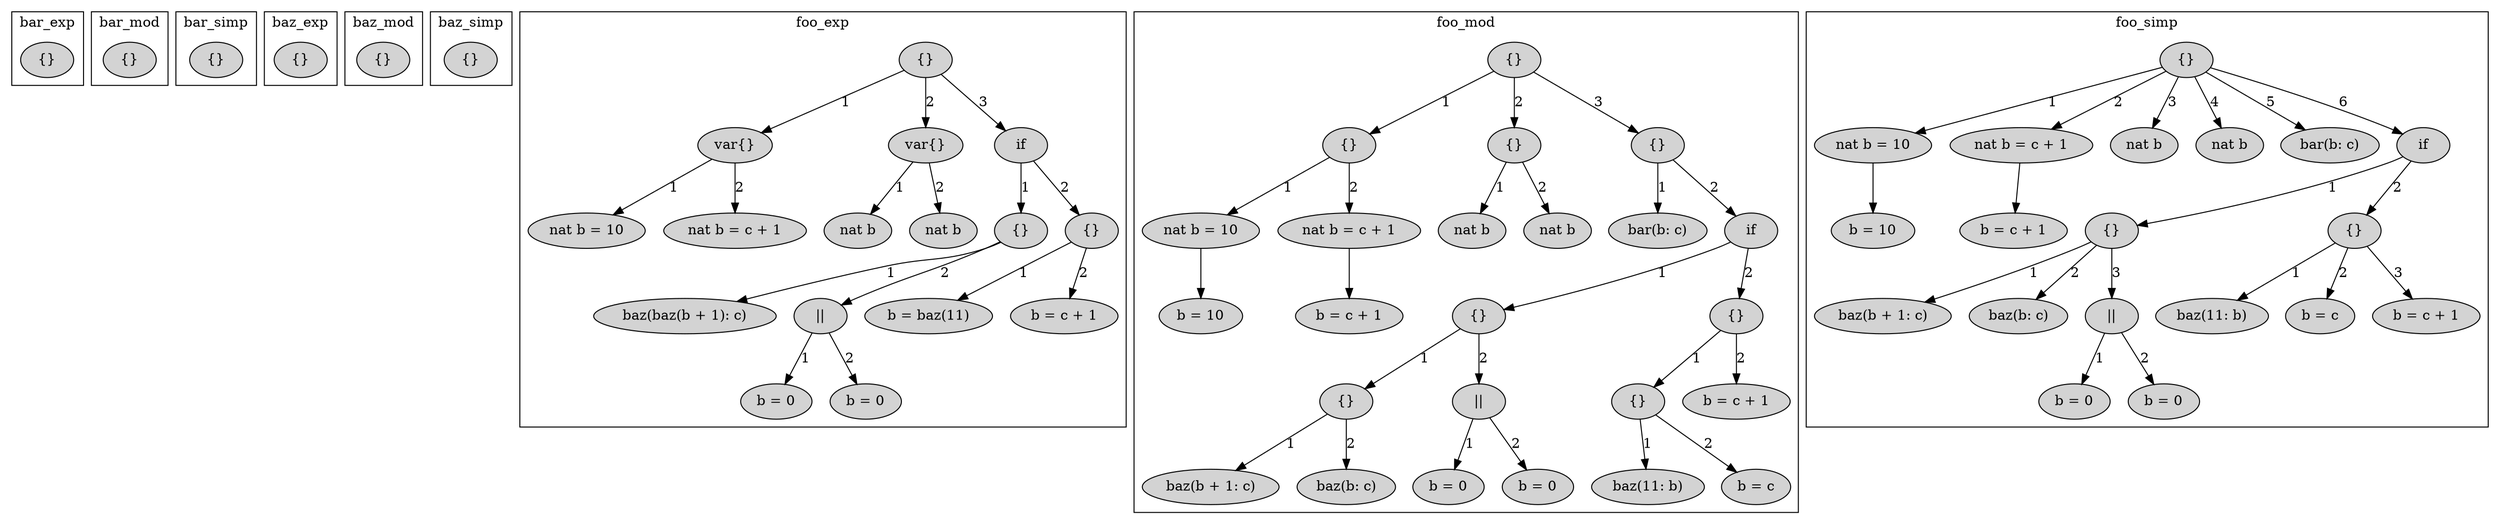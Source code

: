 digraph G {
    subgraph cluster0{
        node [style=filled];
        A1 [ label = "{}" ];
        label = "bar_exp";
        color = black
    }
    subgraph cluster1{
        node [style=filled];
        A2 [ label = "{}" ];
        label = "bar_mod";
        color = black
    }
    subgraph cluster2{
        node [style=filled];
        A3 [ label = "{}" ];
        label = "bar_simp";
        color = black
    }
    subgraph cluster3{
        node [style=filled];
        A4 [ label = "{}" ];
        label = "baz_exp";
        color = black
    }
    subgraph cluster4{
        node [style=filled];
        A5 [ label = "{}" ];
        label = "baz_mod";
        color = black
    }
    subgraph cluster5{
        node [style=filled];
        A6 [ label = "{}" ];
        label = "baz_simp";
        color = black
    }
    subgraph cluster6{
        node [style=filled];
        A7 [ label = "{}" ];
        A7 -> A8 [ label = 1 ];
        A8 [ label = "var{}" ];
        A8 -> A9 [ label = 1 ];
        A9 [ label = "nat b = 10" ];
        A8 -> A10 [ label = 2 ];
        A10 [ label = "nat b = c + 1" ];
        A7 -> A11 [ label = 2 ];
        A11 [ label = "var{}" ];
        A11 -> A12 [ label = 1 ];
        A12 [ label = "nat b" ];
        A11 -> A13 [ label = 2 ];
        A13 [ label = "nat b" ];
        A7 -> A14 [ label = 3 ];
        A14 [ label = "if" ];
        A14 -> A15 [ label = 1 ];
        A15 [ label = "{}" ];
        A15 -> A16 [ label = 1 ];
        A16 [ label = "baz(baz(b + 1): c)" ];
        A15 -> A17 [ label = 2 ];
        A17 [ label = "||" ];
        A17 -> A18 [ label = 1 ];
        A18 [ label = "b = 0" ];
        A17 -> A19 [ label = 2 ];
        A19 [ label = "b = 0" ];
        A14 -> A20 [ label = 2 ];
        A20 [ label = "{}" ];
        A20 -> A21 [ label = 1 ];
        A21 [ label = "b = baz(11)" ];
        A20 -> A22 [ label = 2 ];
        A22 [ label = "b = c + 1" ];
        label = "foo_exp";
        color = black
    }
    subgraph cluster7{
        node [style=filled];
        A23 [ label = "{}" ];
        A23 -> A24 [ label = 1 ];
        A24 [ label = "{}" ];
        A24 -> A25 [ label = 1 ];
        A25 [ label = "nat b = 10" ];
        A25 -> A26;
        A26 [ label = "b = 10" ];
        A24 -> A27 [ label = 2 ];
        A27 [ label = "nat b = c + 1" ];
        A27 -> A28;
        A28 [ label = "b = c + 1" ];
        A23 -> A29 [ label = 2 ];
        A29 [ label = "{}" ];
        A29 -> A30 [ label = 1 ];
        A30 [ label = "nat b" ];
        A29 -> A31 [ label = 2 ];
        A31 [ label = "nat b" ];
        A23 -> A32 [ label = 3 ];
        A32 [ label = "{}" ];
        A32 -> A33 [ label = 1 ];
        A33 [ label = "bar(b: c)" ];
        A32 -> A34 [ label = 2 ];
        A34 [ label = "if" ];
        A34 -> A35 [ label = 1 ];
        A35 [ label = "{}" ];
        A35 -> A36 [ label = 1 ];
        A36 [ label = "{}" ];
        A36 -> A37 [ label = 1 ];
        A37 [ label = "baz(b + 1: c)" ];
        A36 -> A38 [ label = 2 ];
        A38 [ label = "baz(b: c)" ];
        A35 -> A39 [ label = 2 ];
        A39 [ label = "||" ];
        A39 -> A40 [ label = 1 ];
        A40 [ label = "b = 0" ];
        A39 -> A41 [ label = 2 ];
        A41 [ label = "b = 0" ];
        A34 -> A42 [ label = 2 ];
        A42 [ label = "{}" ];
        A42 -> A43 [ label = 1 ];
        A43 [ label = "{}" ];
        A43 -> A44 [ label = 1 ];
        A44 [ label = "baz(11: b)" ];
        A43 -> A45 [ label = 2 ];
        A45 [ label = "b = c" ];
        A42 -> A46 [ label = 2 ];
        A46 [ label = "b = c + 1" ];
        label = "foo_mod";
        color = black
    }
    subgraph cluster8{
        node [style=filled];
        A47 [ label = "{}" ];
        A47 -> A48 [ label = 1 ];
        A48 [ label = "nat b = 10" ];
        A48 -> A49;
        A49 [ label = "b = 10" ];
        A47 -> A50 [ label = 2 ];
        A50 [ label = "nat b = c + 1" ];
        A50 -> A51;
        A51 [ label = "b = c + 1" ];
        A47 -> A52 [ label = 3 ];
        A52 [ label = "nat b" ];
        A47 -> A53 [ label = 4 ];
        A53 [ label = "nat b" ];
        A47 -> A54 [ label = 5 ];
        A54 [ label = "bar(b: c)" ];
        A47 -> A55 [ label = 6 ];
        A55 [ label = "if" ];
        A55 -> A56 [ label = 1 ];
        A56 [ label = "{}" ];
        A56 -> A57 [ label = 1 ];
        A57 [ label = "baz(b + 1: c)" ];
        A56 -> A58 [ label = 2 ];
        A58 [ label = "baz(b: c)" ];
        A56 -> A59 [ label = 3 ];
        A59 [ label = "||" ];
        A59 -> A60 [ label = 1 ];
        A60 [ label = "b = 0" ];
        A59 -> A61 [ label = 2 ];
        A61 [ label = "b = 0" ];
        A55 -> A62 [ label = 2 ];
        A62 [ label = "{}" ];
        A62 -> A63 [ label = 1 ];
        A63 [ label = "baz(11: b)" ];
        A62 -> A64 [ label = 2 ];
        A64 [ label = "b = c" ];
        A62 -> A65 [ label = 3 ];
        A65 [ label = "b = c + 1" ];
        label = "foo_simp";
        color = black
    }
}


